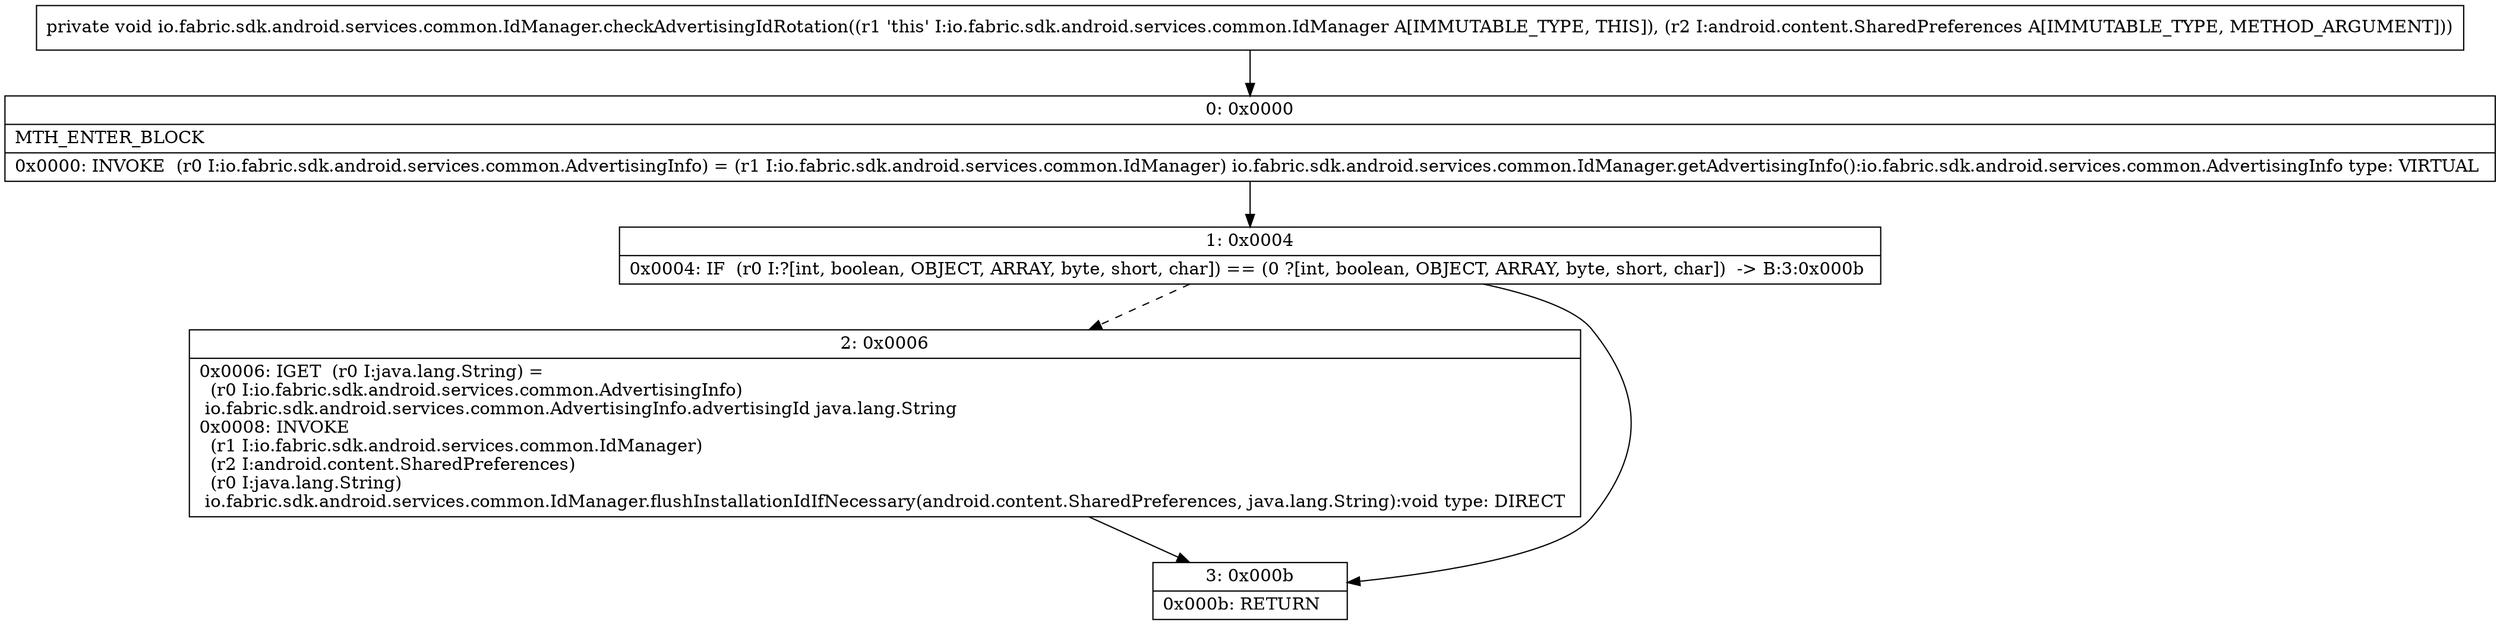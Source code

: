 digraph "CFG forio.fabric.sdk.android.services.common.IdManager.checkAdvertisingIdRotation(Landroid\/content\/SharedPreferences;)V" {
Node_0 [shape=record,label="{0\:\ 0x0000|MTH_ENTER_BLOCK\l|0x0000: INVOKE  (r0 I:io.fabric.sdk.android.services.common.AdvertisingInfo) = (r1 I:io.fabric.sdk.android.services.common.IdManager) io.fabric.sdk.android.services.common.IdManager.getAdvertisingInfo():io.fabric.sdk.android.services.common.AdvertisingInfo type: VIRTUAL \l}"];
Node_1 [shape=record,label="{1\:\ 0x0004|0x0004: IF  (r0 I:?[int, boolean, OBJECT, ARRAY, byte, short, char]) == (0 ?[int, boolean, OBJECT, ARRAY, byte, short, char])  \-\> B:3:0x000b \l}"];
Node_2 [shape=record,label="{2\:\ 0x0006|0x0006: IGET  (r0 I:java.lang.String) = \l  (r0 I:io.fabric.sdk.android.services.common.AdvertisingInfo)\l io.fabric.sdk.android.services.common.AdvertisingInfo.advertisingId java.lang.String \l0x0008: INVOKE  \l  (r1 I:io.fabric.sdk.android.services.common.IdManager)\l  (r2 I:android.content.SharedPreferences)\l  (r0 I:java.lang.String)\l io.fabric.sdk.android.services.common.IdManager.flushInstallationIdIfNecessary(android.content.SharedPreferences, java.lang.String):void type: DIRECT \l}"];
Node_3 [shape=record,label="{3\:\ 0x000b|0x000b: RETURN   \l}"];
MethodNode[shape=record,label="{private void io.fabric.sdk.android.services.common.IdManager.checkAdvertisingIdRotation((r1 'this' I:io.fabric.sdk.android.services.common.IdManager A[IMMUTABLE_TYPE, THIS]), (r2 I:android.content.SharedPreferences A[IMMUTABLE_TYPE, METHOD_ARGUMENT])) }"];
MethodNode -> Node_0;
Node_0 -> Node_1;
Node_1 -> Node_2[style=dashed];
Node_1 -> Node_3;
Node_2 -> Node_3;
}

